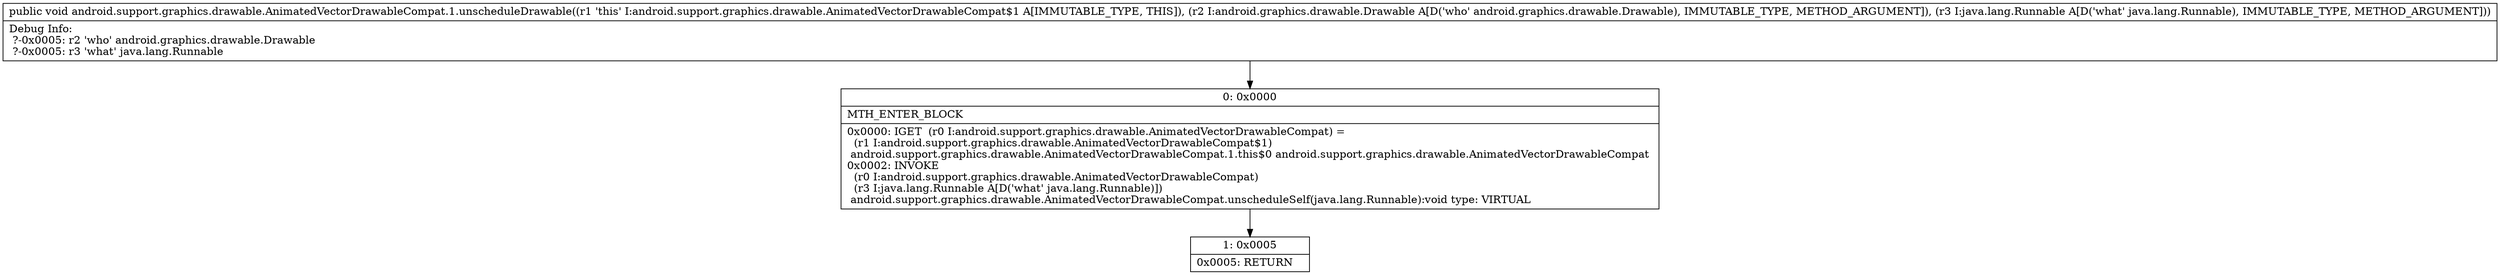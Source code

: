 digraph "CFG forandroid.support.graphics.drawable.AnimatedVectorDrawableCompat.1.unscheduleDrawable(Landroid\/graphics\/drawable\/Drawable;Ljava\/lang\/Runnable;)V" {
Node_0 [shape=record,label="{0\:\ 0x0000|MTH_ENTER_BLOCK\l|0x0000: IGET  (r0 I:android.support.graphics.drawable.AnimatedVectorDrawableCompat) = \l  (r1 I:android.support.graphics.drawable.AnimatedVectorDrawableCompat$1)\l android.support.graphics.drawable.AnimatedVectorDrawableCompat.1.this$0 android.support.graphics.drawable.AnimatedVectorDrawableCompat \l0x0002: INVOKE  \l  (r0 I:android.support.graphics.drawable.AnimatedVectorDrawableCompat)\l  (r3 I:java.lang.Runnable A[D('what' java.lang.Runnable)])\l android.support.graphics.drawable.AnimatedVectorDrawableCompat.unscheduleSelf(java.lang.Runnable):void type: VIRTUAL \l}"];
Node_1 [shape=record,label="{1\:\ 0x0005|0x0005: RETURN   \l}"];
MethodNode[shape=record,label="{public void android.support.graphics.drawable.AnimatedVectorDrawableCompat.1.unscheduleDrawable((r1 'this' I:android.support.graphics.drawable.AnimatedVectorDrawableCompat$1 A[IMMUTABLE_TYPE, THIS]), (r2 I:android.graphics.drawable.Drawable A[D('who' android.graphics.drawable.Drawable), IMMUTABLE_TYPE, METHOD_ARGUMENT]), (r3 I:java.lang.Runnable A[D('what' java.lang.Runnable), IMMUTABLE_TYPE, METHOD_ARGUMENT]))  | Debug Info:\l  ?\-0x0005: r2 'who' android.graphics.drawable.Drawable\l  ?\-0x0005: r3 'what' java.lang.Runnable\l}"];
MethodNode -> Node_0;
Node_0 -> Node_1;
}

